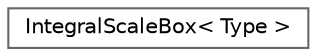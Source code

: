digraph "Graphical Class Hierarchy"
{
 // LATEX_PDF_SIZE
  bgcolor="transparent";
  edge [fontname=Helvetica,fontsize=10,labelfontname=Helvetica,labelfontsize=10];
  node [fontname=Helvetica,fontsize=10,shape=box,height=0.2,width=0.4];
  rankdir="LR";
  Node0 [id="Node000000",label="IntegralScaleBox\< Type \>",height=0.2,width=0.4,color="grey40", fillcolor="white", style="filled",URL="$classFoam_1_1turbulence_1_1IntegralScaleBox.html",tooltip="Class to describe the integral-scale container being used in the turbulentDigitalFilterInletFvPatchFi..."];
}

